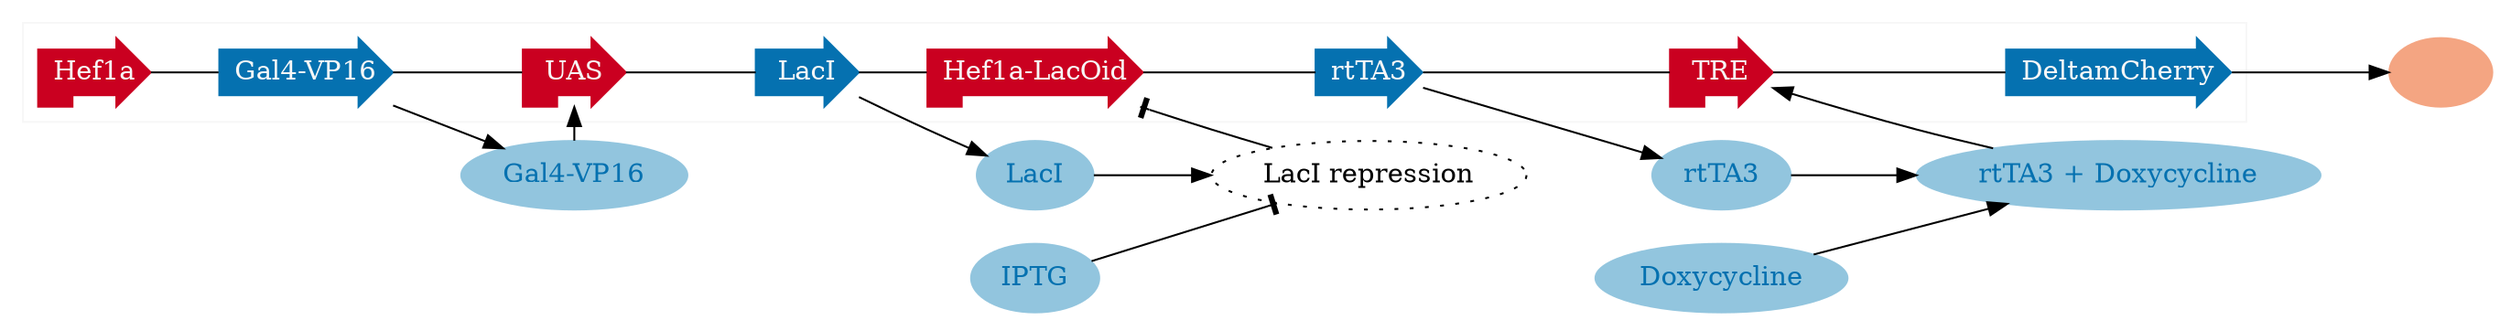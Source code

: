 digraph g {
	rankdir=LR;

	{
    node [shape=rpromoter colorscheme=rdbu5 color=1 style=filled fontcolor=3]; 
    Hef1a; 
    TRE; 
    UAS; 
    Hef1aLacOid;
    }
	Hef1aLacOid [label="Hef1a-LacOid"];
	{
    node [shape=rarrow colorscheme=rdbu5 color=5 style=filled fontcolor=3]; 
    Gal4VP16; 
    LacI; 
    rtTA3; 
    DeltamCherry;
    }
	Gal4VP16 [label="Gal4-VP16"];	
	product [shape=oval style=filled colorscheme=rdbu5 color=2 label=""];
	repression [shape=oval label="LacI repression" fontcolor=black style=dotted];
	node [shape=oval style=filled colorscheme=rdbu5 color=4 fontcolor=5];
	combination [label="rtTA3 + Doxycycline"];
	LacIprotein [label="LacI"];
	rtTA3protein [label="rtTA3"];
	Gal4VP16protein [label="Gal4-VP16"];
	

	subgraph cluster_0 {
		colorscheme=rdbu5;
		color=3;
		node [colorscheme=rdbu5 fontcolor=3];
		Hef1a -> Gal4VP16 [arrowhead=none];
		Gal4VP16 -> UAS [arrowhead=none];
		UAS -> LacI [arrowhead=none];
		LacI -> Hef1aLacOid [arrowhead=none];
		Hef1aLacOid -> rtTA3 [arrowhead=none];
		rtTA3 -> TRE [arrowhead=none];
		TRE -> DeltamCherry [arrowhead=none]
	}
	
	Gal4VP16 -> Gal4VP16protein;
	Gal4VP16protein -> UAS;
	LacI -> LacIprotein;
	LacIprotein -> repression;
	repression -> Hef1aLacOid [arrowhead=tee];
	IPTG -> repression [arrowhead=tee];
	rtTA3 -> rtTA3protein;
	rtTA3protein -> combination;
	combination -> TRE;
	Doxycycline -> combination;
	DeltamCherry -> product;
	
	
		
}
